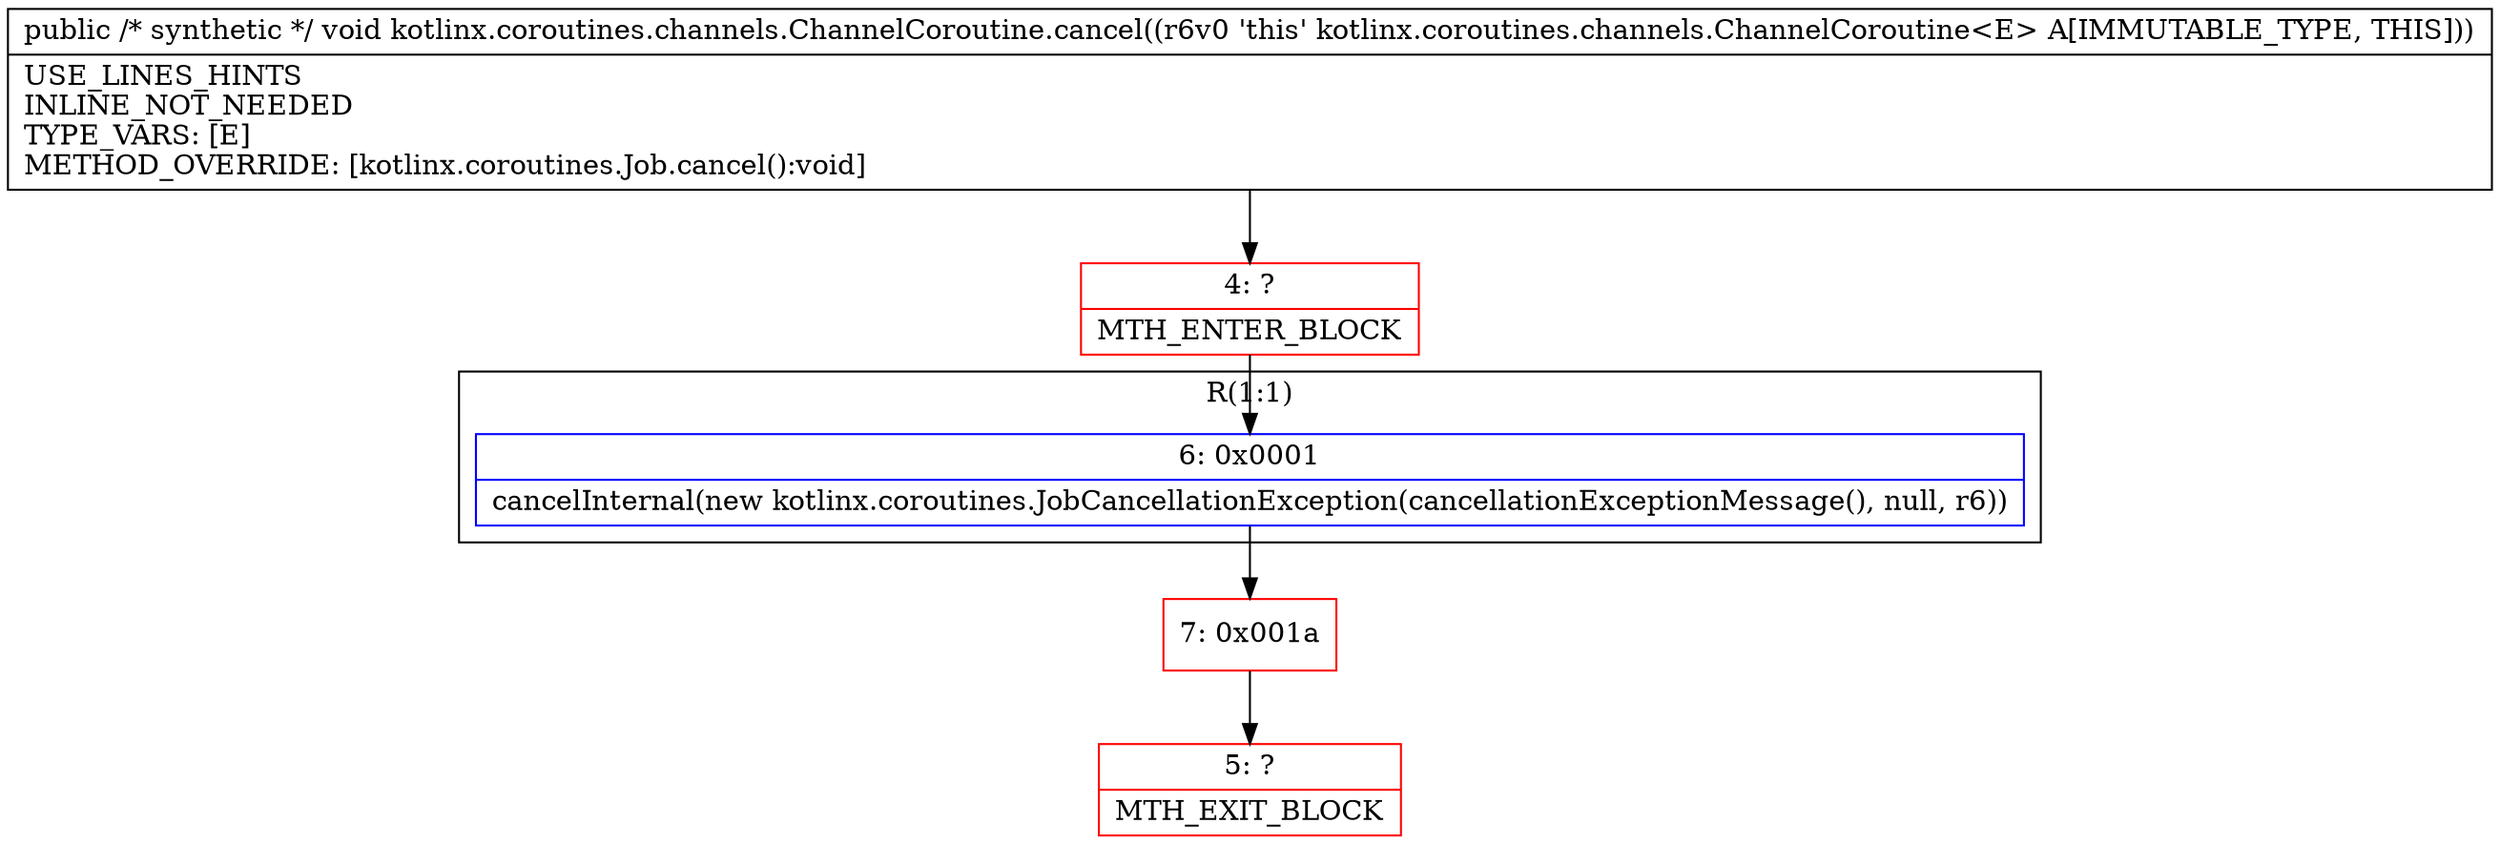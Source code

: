 digraph "CFG forkotlinx.coroutines.channels.ChannelCoroutine.cancel()V" {
subgraph cluster_Region_105952106 {
label = "R(1:1)";
node [shape=record,color=blue];
Node_6 [shape=record,label="{6\:\ 0x0001|cancelInternal(new kotlinx.coroutines.JobCancellationException(cancellationExceptionMessage(), null, r6))\l}"];
}
Node_4 [shape=record,color=red,label="{4\:\ ?|MTH_ENTER_BLOCK\l}"];
Node_7 [shape=record,color=red,label="{7\:\ 0x001a}"];
Node_5 [shape=record,color=red,label="{5\:\ ?|MTH_EXIT_BLOCK\l}"];
MethodNode[shape=record,label="{public \/* synthetic *\/ void kotlinx.coroutines.channels.ChannelCoroutine.cancel((r6v0 'this' kotlinx.coroutines.channels.ChannelCoroutine\<E\> A[IMMUTABLE_TYPE, THIS]))  | USE_LINES_HINTS\lINLINE_NOT_NEEDED\lTYPE_VARS: [E]\lMETHOD_OVERRIDE: [kotlinx.coroutines.Job.cancel():void]\l}"];
MethodNode -> Node_4;Node_6 -> Node_7;
Node_4 -> Node_6;
Node_7 -> Node_5;
}

